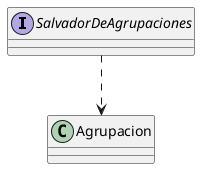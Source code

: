 @startuml

SalvadorDeAgrupaciones ..> Agrupacion

interface SalvadorDeAgrupaciones {
!ifdef SHOW_METHODS
    +void salvar(std::list<Agrupacion>, std::string rutaFichero)
!endif
}

@enduml
